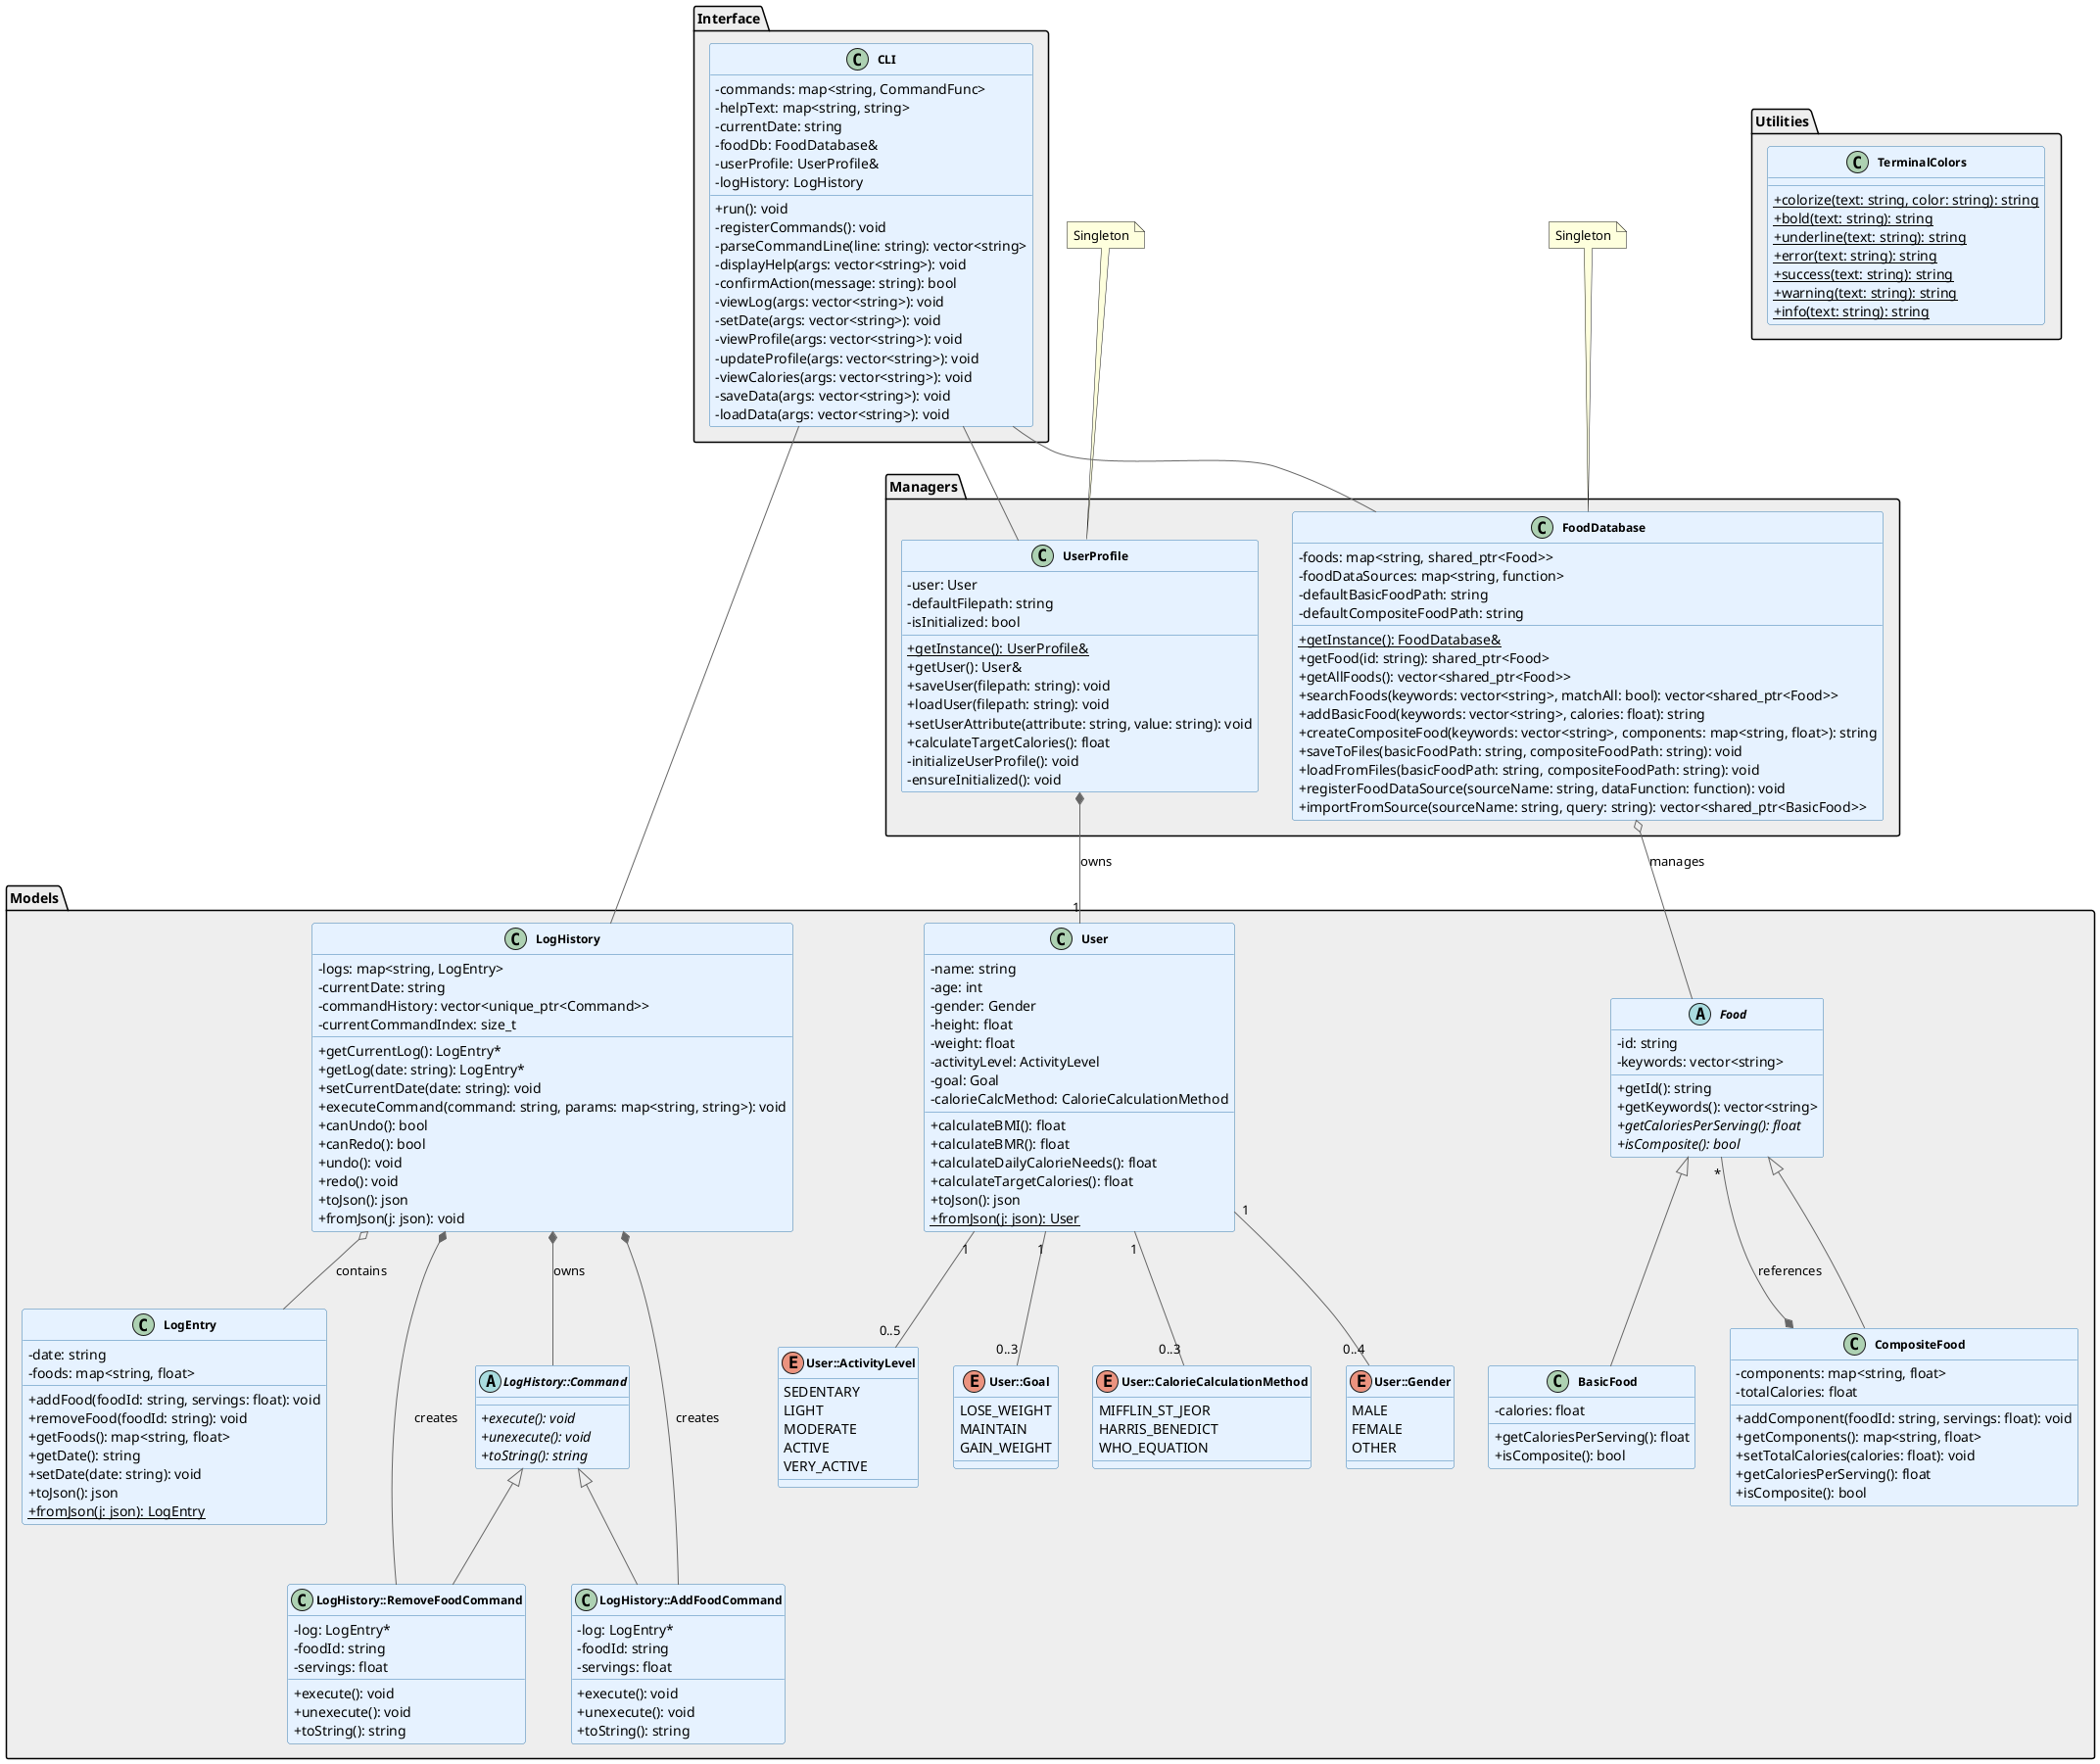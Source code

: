 @startuml Diet Manager

' Style settings
skinparam classAttributeIconSize 0
skinparam classFontStyle bold
skinparam classFontSize 12
skinparam classBackgroundColor #E6F2FF
skinparam classBorderColor #3C7FB1
skinparam arrowColor #666666
skinparam packageBackgroundColor #EEEEEE

package "Models" {
  ' Food classes
  abstract class Food {
    -id: string
    -keywords: vector<string>
    +getId(): string
    +getKeywords(): vector<string>
    +{abstract} getCaloriesPerServing(): float
    +{abstract} isComposite(): bool
  }

  class BasicFood {
    -calories: float
    +getCaloriesPerServing(): float
    +isComposite(): bool
  }

  class CompositeFood {
    -components: map<string, float>
    -totalCalories: float
    +addComponent(foodId: string, servings: float): void
    +getComponents(): map<string, float>
    +setTotalCalories(calories: float): void
    +getCaloriesPerServing(): float
    +isComposite(): bool
  }

  ' User classes
  class User {
    -name: string
    -age: int
    -gender: Gender
    -height: float
    -weight: float
    -activityLevel: ActivityLevel
    -goal: Goal
    -calorieCalcMethod: CalorieCalculationMethod
    +calculateBMI(): float
    +calculateBMR(): float
    +calculateDailyCalorieNeeds(): float
    +calculateTargetCalories(): float
    +toJson(): json
    +{static} fromJson(j: json): User
  }
  
  enum "User::Gender" {
    MALE
    FEMALE
    OTHER
  }
  
  enum "User::ActivityLevel" {
    SEDENTARY
    LIGHT
    MODERATE
    ACTIVE
    VERY_ACTIVE
  }
  
  enum "User::Goal" {
    LOSE_WEIGHT
    MAINTAIN
    GAIN_WEIGHT
  }
  
  enum "User::CalorieCalculationMethod" {
    MIFFLIN_ST_JEOR
    HARRIS_BENEDICT
    WHO_EQUATION
  }

  ' Log classes
  class LogEntry {
    -date: string
    -foods: map<string, float>
    +addFood(foodId: string, servings: float): void
    +removeFood(foodId: string): void
    +getFoods(): map<string, float>
    +getDate(): string
    +setDate(date: string): void
    +toJson(): json
    +{static} fromJson(j: json): LogEntry
  }

  class LogHistory {
    -logs: map<string, LogEntry>
    -currentDate: string
    -commandHistory: vector<unique_ptr<Command>>
    -currentCommandIndex: size_t
    +getCurrentLog(): LogEntry*
    +getLog(date: string): LogEntry*
    +setCurrentDate(date: string): void
    +executeCommand(command: string, params: map<string, string>): void
    +canUndo(): bool
    +canRedo(): bool
    +undo(): void
    +redo(): void
    +toJson(): json
    +fromJson(j: json): void
  }

  abstract class "LogHistory::Command" {
    +{abstract} execute(): void
    +{abstract} unexecute(): void
    +{abstract} toString(): string
  }

  class "LogHistory::AddFoodCommand" {
    -log: LogEntry*
    -foodId: string
    -servings: float
    +execute(): void
    +unexecute(): void
    +toString(): string
  }

  class "LogHistory::RemoveFoodCommand" {
    -log: LogEntry*
    -foodId: string
    -servings: float
    +execute(): void
    +unexecute(): void
    +toString(): string
  }
}

package "Managers" {
  class FoodDatabase {
    -foods: map<string, shared_ptr<Food>>
    -foodDataSources: map<string, function>
    -defaultBasicFoodPath: string
    -defaultCompositeFoodPath: string
    +{static} getInstance(): FoodDatabase&
    +getFood(id: string): shared_ptr<Food>
    +getAllFoods(): vector<shared_ptr<Food>>
    +searchFoods(keywords: vector<string>, matchAll: bool): vector<shared_ptr<Food>>
    +addBasicFood(keywords: vector<string>, calories: float): string
    +createCompositeFood(keywords: vector<string>, components: map<string, float>): string
    +saveToFiles(basicFoodPath: string, compositeFoodPath: string): void
    +loadFromFiles(basicFoodPath: string, compositeFoodPath: string): void
    +registerFoodDataSource(sourceName: string, dataFunction: function): void
    +importFromSource(sourceName: string, query: string): vector<shared_ptr<BasicFood>>
  }

  class UserProfile {
    -user: User
    -defaultFilepath: string
    -isInitialized: bool
    +{static} getInstance(): UserProfile&
    +getUser(): User&
    +saveUser(filepath: string): void
    +loadUser(filepath: string): void
    +setUserAttribute(attribute: string, value: string): void
    +calculateTargetCalories(): float
    -initializeUserProfile(): void
    -ensureInitialized(): void
  }
}

package "Interface" {
  class CLI {
    -commands: map<string, CommandFunc>
    -helpText: map<string, string>
    -currentDate: string
    -foodDb: FoodDatabase&
    -userProfile: UserProfile&
    -logHistory: LogHistory
    +run(): void
    -registerCommands(): void
    -parseCommandLine(line: string): vector<string>
    -displayHelp(args: vector<string>): void
    -confirmAction(message: string): bool
    -viewLog(args: vector<string>): void
    -setDate(args: vector<string>): void
    -viewProfile(args: vector<string>): void
    -updateProfile(args: vector<string>): void
    -viewCalories(args: vector<string>): void
    -saveData(args: vector<string>): void
    -loadData(args: vector<string>): void
  }
}

package "Utilities" {
  class TerminalColors {
    +{static} colorize(text: string, color: string): string
    +{static} bold(text: string): string
    +{static} underline(text: string): string
    +{static} error(text: string): string
    +{static} success(text: string): string
    +{static} warning(text: string): string
    +{static} info(text: string): string
  }
}

' Relationships

' Inheritance relationships
Food <|-- BasicFood
Food <|-- CompositeFood
"LogHistory::Command" <|-- "LogHistory::AddFoodCommand"
"LogHistory::Command" <|-- "LogHistory::RemoveFoodCommand"

' Association relationships
User "1" -- "0..4" "User::Gender"
User "1" -- "0..5" "User::ActivityLevel"
User "1" -- "0..3" "User::Goal" 
User "1" -- "0..3" "User::CalorieCalculationMethod"
CLI -- FoodDatabase
CLI -- UserProfile
CLI -- LogHistory

' Aggregation relationships
LogHistory o-- LogEntry : contains
FoodDatabase o-- Food : manages

' Composition relationships
LogHistory *-- "LogHistory::Command" : owns
LogHistory *-- "LogHistory::AddFoodCommand" : creates
LogHistory *-- "LogHistory::RemoveFoodCommand" : creates
UserProfile *-- "1" User : owns
CompositeFood *-- "*" Food : references

' Special singleton relationship
note top of FoodDatabase: Singleton
note top of UserProfile: Singleton

@enduml